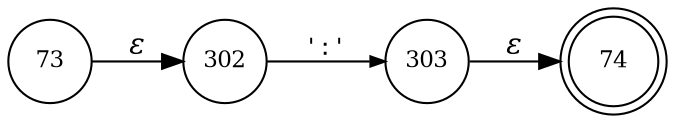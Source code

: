 digraph ATN {
rankdir=LR;
s74[fontsize=11, label="74", shape=doublecircle, fixedsize=true, width=.6];
s73[fontsize=11,label="73", shape=circle, fixedsize=true, width=.55, peripheries=1];
s302[fontsize=11,label="302", shape=circle, fixedsize=true, width=.55, peripheries=1];
s303[fontsize=11,label="303", shape=circle, fixedsize=true, width=.55, peripheries=1];
s73 -> s302 [fontname="Times-Italic", label="&epsilon;"];
s302 -> s303 [fontsize=11, fontname="Courier", arrowsize=.7, label = "':'", arrowhead = normal];
s303 -> s74 [fontname="Times-Italic", label="&epsilon;"];
}
